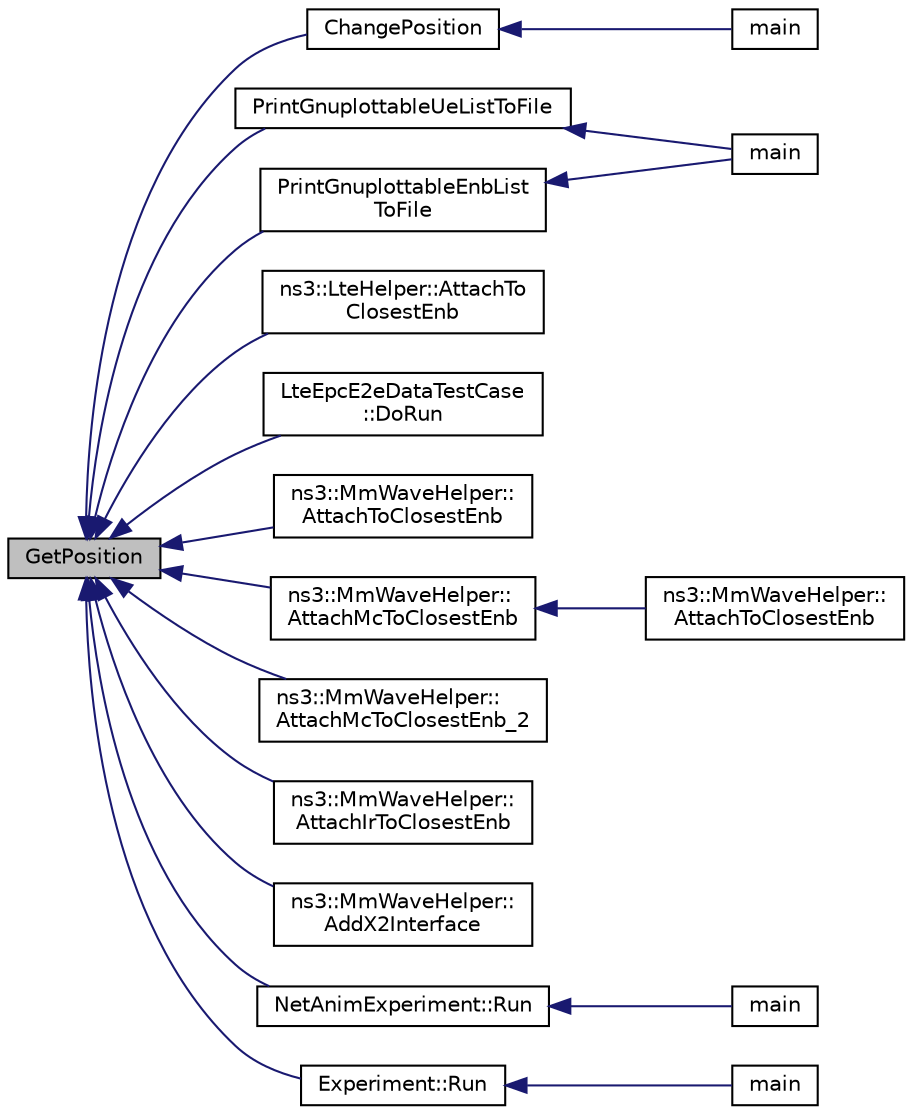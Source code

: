digraph "GetPosition"
{
  edge [fontname="Helvetica",fontsize="10",labelfontname="Helvetica",labelfontsize="10"];
  node [fontname="Helvetica",fontsize="10",shape=record];
  rankdir="LR";
  Node1 [label="GetPosition",height=0.2,width=0.4,color="black", fillcolor="grey75", style="filled", fontcolor="black"];
  Node1 -> Node2 [dir="back",color="midnightblue",fontsize="10",style="solid"];
  Node2 [label="ChangePosition",height=0.2,width=0.4,color="black", fillcolor="white", style="filled",URL="$d5/d9b/lena-cqi-threshold_8cc.html#a788bbe00a65fa13f4e4825f94fae3805"];
  Node2 -> Node3 [dir="back",color="midnightblue",fontsize="10",style="solid"];
  Node3 [label="main",height=0.2,width=0.4,color="black", fillcolor="white", style="filled",URL="$d5/d9b/lena-cqi-threshold_8cc.html#a0ddf1224851353fc92bfbff6f499fa97"];
  Node1 -> Node4 [dir="back",color="midnightblue",fontsize="10",style="solid"];
  Node4 [label="PrintGnuplottableUeListToFile",height=0.2,width=0.4,color="black", fillcolor="white", style="filled",URL="$d9/d7b/lena-distributed-ffr_8cc.html#ad818a3dd4c090b8ecaba926e5272c409"];
  Node4 -> Node5 [dir="back",color="midnightblue",fontsize="10",style="solid"];
  Node5 [label="main",height=0.2,width=0.4,color="black", fillcolor="white", style="filled",URL="$d9/d7b/lena-distributed-ffr_8cc.html#a0ddf1224851353fc92bfbff6f499fa97"];
  Node1 -> Node6 [dir="back",color="midnightblue",fontsize="10",style="solid"];
  Node6 [label="PrintGnuplottableEnbList\lToFile",height=0.2,width=0.4,color="black", fillcolor="white", style="filled",URL="$d9/d7b/lena-distributed-ffr_8cc.html#a7e3aa5272ba032faa7717e0f3ba2f73d"];
  Node6 -> Node5 [dir="back",color="midnightblue",fontsize="10",style="solid"];
  Node1 -> Node7 [dir="back",color="midnightblue",fontsize="10",style="solid"];
  Node7 [label="ns3::LteHelper::AttachTo\lClosestEnb",height=0.2,width=0.4,color="black", fillcolor="white", style="filled",URL="$d6/d63/classns3_1_1LteHelper.html#a53c58a26c1e017b8116e86d82d5897bb",tooltip="Manual attachment of a UE device to the network via the closest eNodeB (with respect to distance) amo..."];
  Node1 -> Node8 [dir="back",color="midnightblue",fontsize="10",style="solid"];
  Node8 [label="LteEpcE2eDataTestCase\l::DoRun",height=0.2,width=0.4,color="black", fillcolor="white", style="filled",URL="$de/d92/classLteEpcE2eDataTestCase.html#a7b55bb639cd07d8b68365444a4cea639",tooltip="Implementation to actually run this TestCase. "];
  Node1 -> Node9 [dir="back",color="midnightblue",fontsize="10",style="solid"];
  Node9 [label="ns3::MmWaveHelper::\lAttachToClosestEnb",height=0.2,width=0.4,color="black", fillcolor="white", style="filled",URL="$dd/d6b/classns3_1_1MmWaveHelper.html#a10d1215d5a0e59e471a2a062ffa9f274"];
  Node1 -> Node10 [dir="back",color="midnightblue",fontsize="10",style="solid"];
  Node10 [label="ns3::MmWaveHelper::\lAttachMcToClosestEnb",height=0.2,width=0.4,color="black", fillcolor="white", style="filled",URL="$dd/d6b/classns3_1_1MmWaveHelper.html#ab071490fd7b33a01933e274fa2a29415"];
  Node10 -> Node11 [dir="back",color="midnightblue",fontsize="10",style="solid"];
  Node11 [label="ns3::MmWaveHelper::\lAttachToClosestEnb",height=0.2,width=0.4,color="black", fillcolor="white", style="filled",URL="$dd/d6b/classns3_1_1MmWaveHelper.html#a3a6721f4d496581df38be0f415738fa5"];
  Node1 -> Node12 [dir="back",color="midnightblue",fontsize="10",style="solid"];
  Node12 [label="ns3::MmWaveHelper::\lAttachMcToClosestEnb_2",height=0.2,width=0.4,color="black", fillcolor="white", style="filled",URL="$dd/d6b/classns3_1_1MmWaveHelper.html#abb13627c4d58e805672cccebd7716559"];
  Node1 -> Node13 [dir="back",color="midnightblue",fontsize="10",style="solid"];
  Node13 [label="ns3::MmWaveHelper::\lAttachIrToClosestEnb",height=0.2,width=0.4,color="black", fillcolor="white", style="filled",URL="$dd/d6b/classns3_1_1MmWaveHelper.html#abb0df4557a8d7d5b7838e3602a1ddb97"];
  Node1 -> Node14 [dir="back",color="midnightblue",fontsize="10",style="solid"];
  Node14 [label="ns3::MmWaveHelper::\lAddX2Interface",height=0.2,width=0.4,color="black", fillcolor="white", style="filled",URL="$dd/d6b/classns3_1_1MmWaveHelper.html#af66ea0f5bae007a1a47e18a1542a9c9c"];
  Node1 -> Node15 [dir="back",color="midnightblue",fontsize="10",style="solid"];
  Node15 [label="NetAnimExperiment::Run",height=0.2,width=0.4,color="black", fillcolor="white", style="filled",URL="$d9/d77/classNetAnimExperiment.html#a63a699997d753ea33b4367ccad6088a3"];
  Node15 -> Node16 [dir="back",color="midnightblue",fontsize="10",style="solid"];
  Node16 [label="main",height=0.2,width=0.4,color="black", fillcolor="white", style="filled",URL="$d8/d31/uan-animation_8cc.html#a3c04138a5bfe5d72780bb7e82a18e627"];
  Node1 -> Node17 [dir="back",color="midnightblue",fontsize="10",style="solid"];
  Node17 [label="Experiment::Run",height=0.2,width=0.4,color="black", fillcolor="white", style="filled",URL="$d8/d06/classExperiment.html#a2e7dad008a78e106fdbde1917d0bca1b"];
  Node17 -> Node18 [dir="back",color="midnightblue",fontsize="10",style="solid"];
  Node18 [label="main",height=0.2,width=0.4,color="black", fillcolor="white", style="filled",URL="$d7/d09/uan-cw-example_8cc.html#a3c04138a5bfe5d72780bb7e82a18e627"];
}
